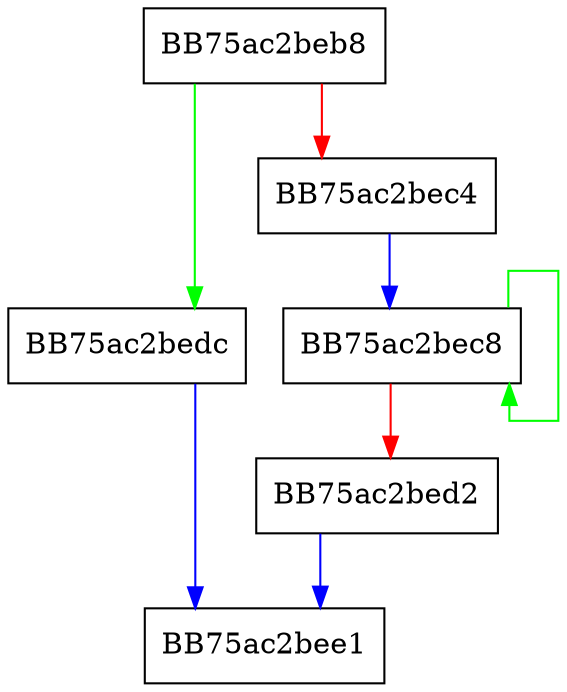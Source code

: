 digraph WPP_SF_Sil {
  node [shape="box"];
  graph [splines=ortho];
  BB75ac2beb8 -> BB75ac2bedc [color="green"];
  BB75ac2beb8 -> BB75ac2bec4 [color="red"];
  BB75ac2bec4 -> BB75ac2bec8 [color="blue"];
  BB75ac2bec8 -> BB75ac2bec8 [color="green"];
  BB75ac2bec8 -> BB75ac2bed2 [color="red"];
  BB75ac2bed2 -> BB75ac2bee1 [color="blue"];
  BB75ac2bedc -> BB75ac2bee1 [color="blue"];
}